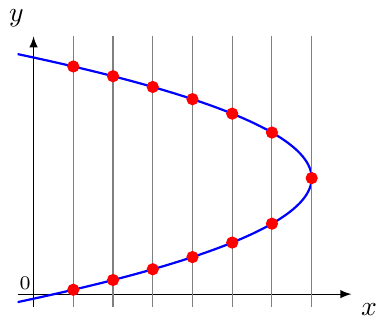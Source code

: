 \documentclass[crop,tikz]{standalone}
\usepackage{pgfplots}
\pgfplotsset{compat=1.16}
\usetikzlibrary{shapes.geometric,positioning}
\begin{document}
  \begin{tikzpicture}
    \begin{axis}[axis x line=center,axis y line=center,xlabel={$x$},ylabel={$y$},xlabel style={below right},ylabel style={above left},xmin=-0.2,xmax=4,ymin=-0.2,ymax=4,ticks=none,axis line style={-latex},width=0.48\textwidth]
      \addplot[mark=none,domain=-0.2:4,color=blue,thick,samples=100] (-(x-1.8)^2+3.5,x);
      \addplot[mark=none,color=gray] coordinates {(0.5,-0.2)(0.5,4)};
      \addplot[mark=none,color=gray] coordinates {(1.0,-0.2)(1.0,4)};
      \addplot[mark=none,color=gray] coordinates {(1.5,-0.2)(1.5,4)};
      \addplot[mark=none,color=gray] coordinates {(2.0,-0.2)(2.0,4)};
      \addplot[mark=none,color=gray] coordinates {(2.5,-0.2)(2.5,4)};
      \addplot[mark=none,color=gray] coordinates {(3.0,-0.2)(3.0,4)};
      \addplot[mark=none,color=gray] coordinates {(3.5,-0.2)(3.5,4)};
      \addplot[mark=*,color=red] coordinates {(0.5,0.068)};
      \addplot[mark=*,color=red] coordinates {(0.5,3.532)};
      \addplot[mark=*,color=red] coordinates {(1.0,0.219)};
      \addplot[mark=*,color=red] coordinates {(1.0,3.381)};
      \addplot[mark=*,color=red] coordinates {(1.5,0.386)};
      \addplot[mark=*,color=red] coordinates {(1.5,3.214)};
      \addplot[mark=*,color=red] coordinates {(2.0,0.575)};
      \addplot[mark=*,color=red] coordinates {(2.0,3.025)};
      \addplot[mark=*,color=red] coordinates {(2.5,0.8)};
      \addplot[mark=*,color=red] coordinates {(2.5,2.8)};
      \addplot[mark=*,color=red] coordinates {(3.0,1.093)};
      \addplot[mark=*,color=red] coordinates {(3.0,2.507)};
      \addplot[mark=*,color=red] coordinates {(3.5,1.8)};      
      \node[xshift=-3pt,yshift=4pt] at (0,0) {\scriptsize 0};
    \end{axis}
  \end{tikzpicture}%
\end{document}